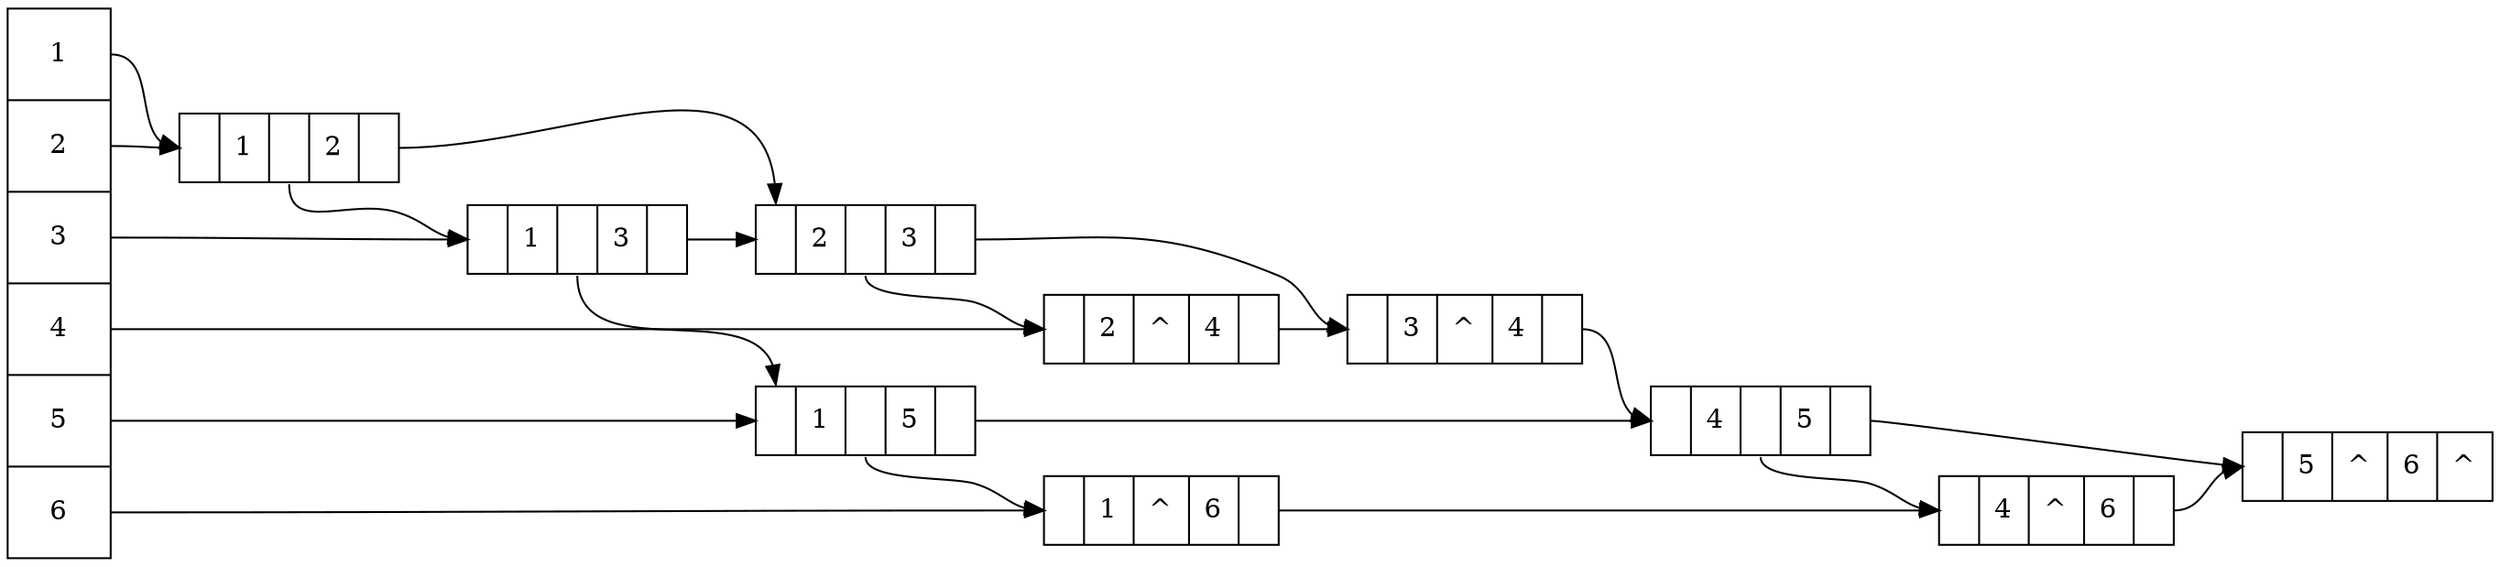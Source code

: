 digraph G {
    rankdir = LR;
    //splines = polyline 
    node [shape = record];
    
    list [label = "<n1> 1|<n2> 2|<n3> 3|<n4> 4|<n5> 5|<n6> 6", height = 4];
    e12 [label = "{<in>|1|<inext>|2|<jnext>}"];
    e13 [label = "{<in>|1|<inext>|3|<jnext>}"];
    e15 [label = "{<in>|1|<inext>|5|<jnext>}"];
    e16 [label = "{<in>|1|<inext> ^|6|<jnext>}"];
    e23 [label = "{<in>|2|<inext>|3|<jnext>}"];
    e24 [label = "{<in>|2|<inext> ^|4|<jnext>}"];
    e34 [label = "{<in>|3|<inext> ^|4|<jnext>}"];
    e45 [label = "{<in>|4|<inext>|5|<jnext>}"];
    e46 [label = "{<in>|4|<inext> ^|6|<jnext>}"];
    e56 [label = "{<in>|5|<inext> ^|6|<jnext> ^}"];

    list:n1 -> e12:in:w;
    e12:inext -> e13:in;
    e13:inext -> e15:in;
    e15:inext -> e16:in;
    list:n2 -> e12:in:w;
    e12:jnext -> e23:in:n;
    e23:inext -> e24:in;
    list:n3 -> e13:in;
    e13:jnext -> e23:in;
    e23:jnext -> e34:in;
    list:n4 -> e24:in;
    e24:jnext -> e34:in;
    e34:jnext -> e45:in;
    e45:inext -> e46:in;
    list:n5 -> e15:in;
    e15:jnext -> e45:in;
    e45:jnext -> e56:in;
    list:n6 -> e16:in;
    e16:jnext -> e46:in;
    e46:jnext -> e56:in;
}
